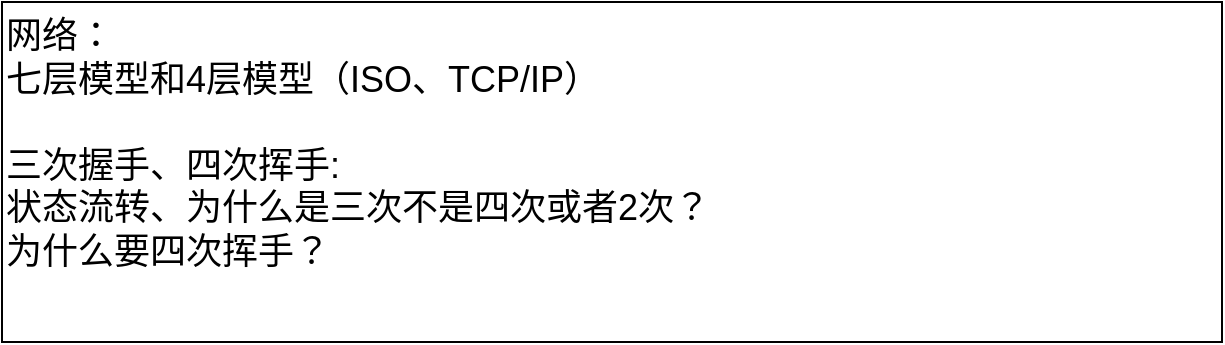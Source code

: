 <mxfile version="22.1.9" type="github">
  <diagram name="第 1 页" id="dfQ2K8U6RCrprToEWXjN">
    <mxGraphModel dx="1434" dy="746" grid="1" gridSize="10" guides="1" tooltips="1" connect="1" arrows="1" fold="1" page="1" pageScale="1" pageWidth="827" pageHeight="1169" math="0" shadow="0">
      <root>
        <mxCell id="0" />
        <mxCell id="1" parent="0" />
        <mxCell id="kspal44cpr0UDIiF-O2j-1" value="网络：&lt;br&gt;七层模型和4层模型（ISO、TCP/IP）&lt;br&gt;&lt;br&gt;三次握手、四次挥手:&lt;br&gt;状态流转、为什么是三次不是四次或者2次？&lt;br&gt;为什么要四次挥手？" style="rounded=0;whiteSpace=wrap;html=1;verticalAlign=top;align=left;fontSize=18;" vertex="1" parent="1">
          <mxGeometry x="90" y="230" width="610" height="170" as="geometry" />
        </mxCell>
      </root>
    </mxGraphModel>
  </diagram>
</mxfile>
